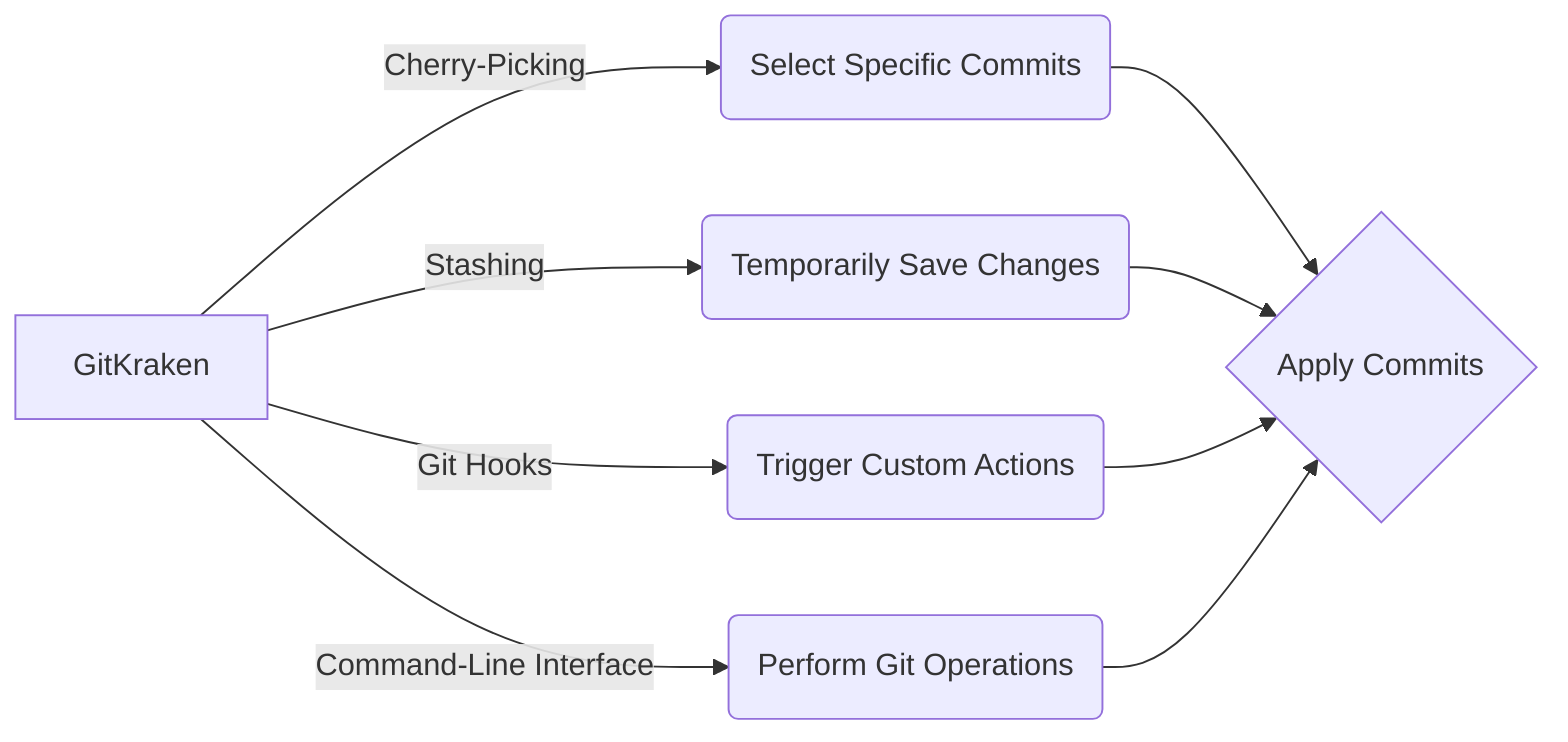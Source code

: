 graph LR
  A[GitKraken] -- Cherry-Picking --> B(Select Specific Commits)
  A -- Stashing --> C(Temporarily Save Changes)
  A -- Git Hooks --> D(Trigger Custom Actions)
  A -- Command-Line Interface --> E(Perform Git Operations)

  B --> F{Apply Commits}
  C --> F
  D --> F
  E --> F